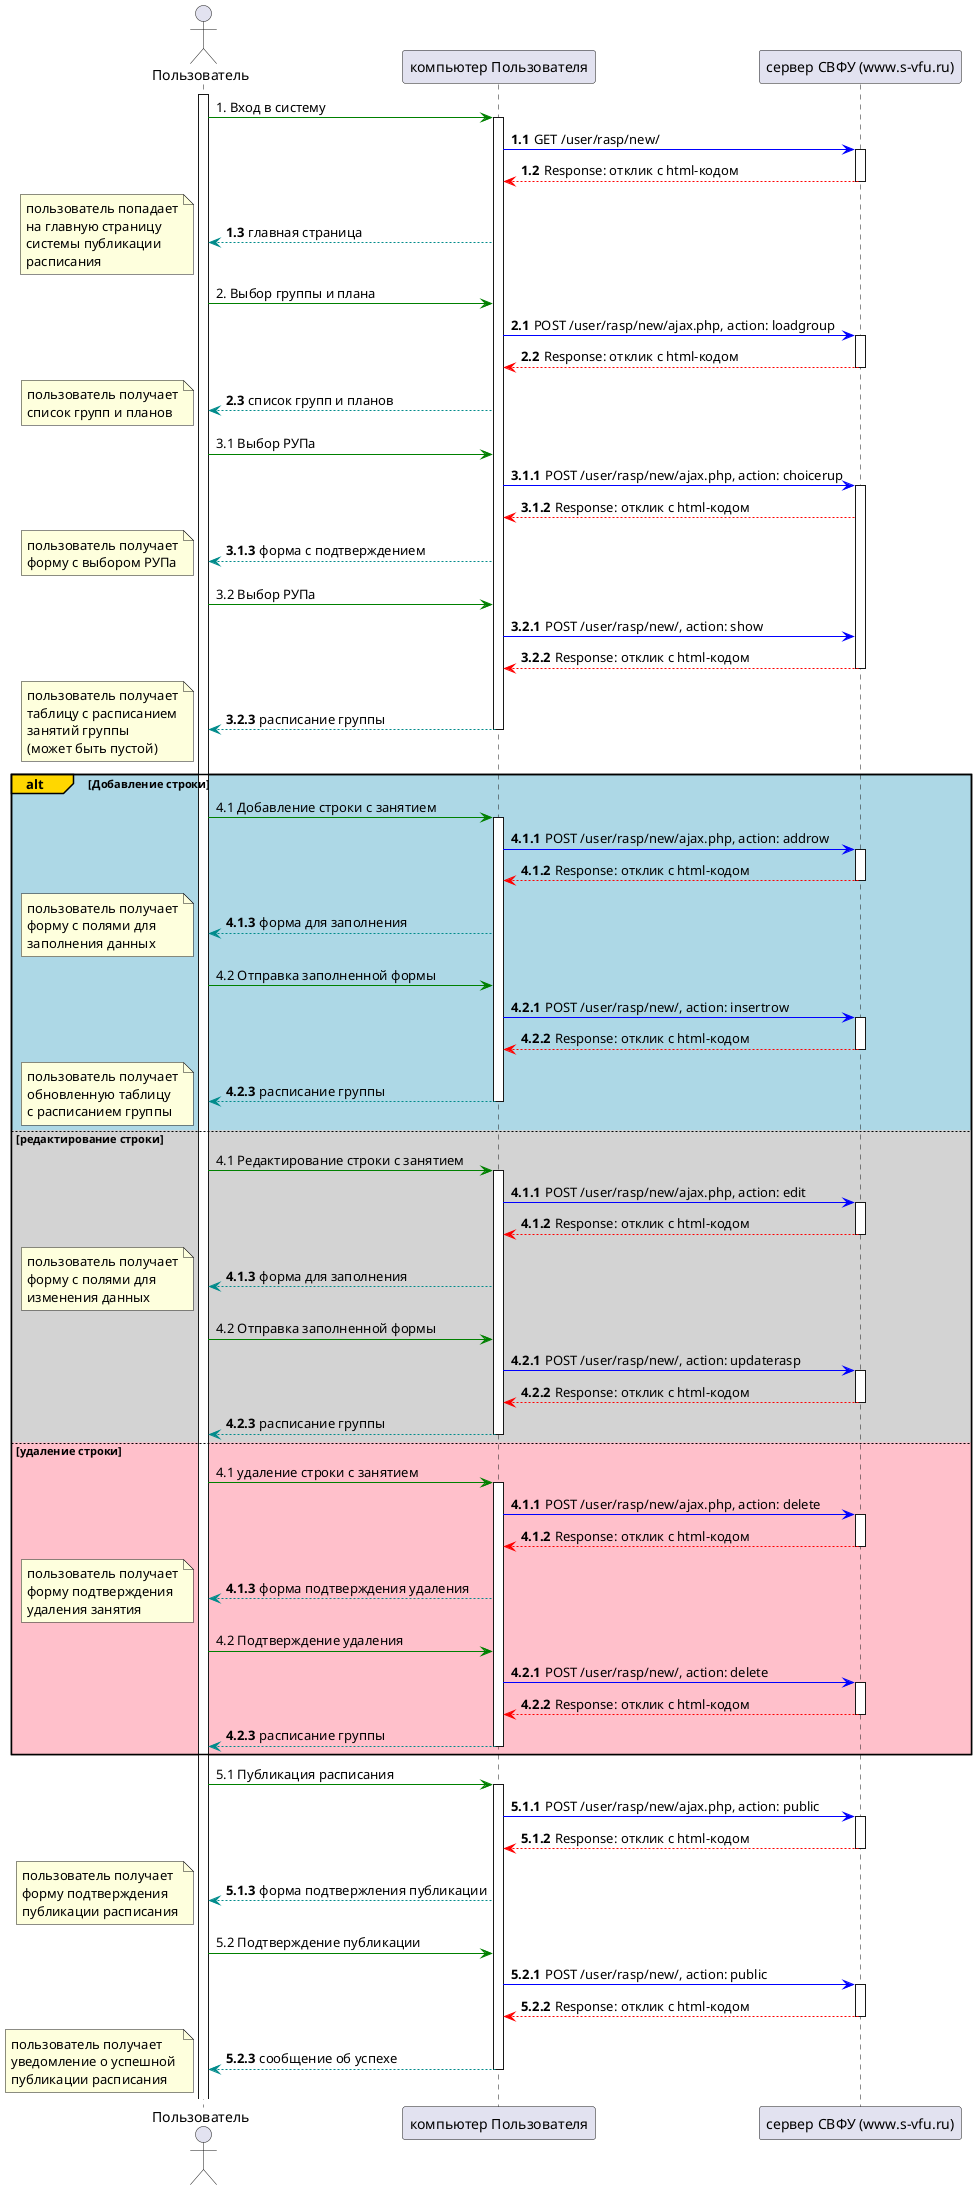 @startuml Exemple1
 


actor "Пользователь" as user
participant "компьютер Пользователя" as comp
participant "сервер СВФУ (www.s-vfu.ru)" as server


user++
user -[#green]> comp: 1. Вход в систему
    comp++
    autonumber 1.1
        comp -[#blue]> server: GET /user/rasp/new/
        server++
            server -[#red]-> comp: Response: отклик с html-кодом
        server--        
        comp -[#DarkCyan]-> user: главная страница 
        note left
            пользователь попадает
            на главную страницу 
            системы публикации
            расписания
        end note
    autonumber stop

user -[#green]> comp: 2. Выбор группы и плана
    autonumber 2.1
        comp -[#blue]> server: POST /user/rasp/new/ajax.php, action: loadgroup
        server++
            server -[#red]-> comp: Response: отклик с html-кодом
        server--
        comp -[#DarkCyan]-> user: список групп и планов 
        note left
            пользователь получает
            список групп и планов
        end note
    autonumber stop
    

user -[#green]> comp: 3.1 Выбор РУПа
    autonumber 3.1.1
        comp -[#blue]> server: POST /user/rasp/new/ajax.php, action: choicerup
        server++
            server -[#red]-> comp: Response: отклик с html-кодом
            comp -[#DarkCyan]-> user: форма с подтверждением
            note left
                пользователь получает
                форму с выбором РУПа
            end note
            autonumber stop
            user -[#green]> comp: 3.2 Выбор РУПа
            autonumber 3.2.1
            comp -[#blue]> server: POST /user/rasp/new/, action: show
            server -[#red]-> comp: Response: отклик с html-кодом
        server--
        comp -[#DarkCyan]-> user: расписание группы
        note left
            пользователь получает
            таблицу с расписанием
            занятий группы 
            (может быть пустой)
        end note
    autonumber stop
    comp--

alt#Gold #LightBlue Добавление строки
user -[#green]> comp: 4.1 Добавление строки с занятием
    autonumber 4.1.1
    comp++
        comp -[#blue]> server: POST /user/rasp/new/ajax.php, action: addrow
        server++
            server -[#red]-> comp: Response: отклик с html-кодом
        server--
        comp -[#DarkCyan]-> user: форма для заполнения
        note left
            пользователь получает
            форму с полями для
            заполнения данных
        end note
        autonumber stop
user -[#green]> comp: 4.2 Отправка заполненной формы
        autonumber 4.2.1
        comp -[#blue]> server: POST /user/rasp/new/, action: insertrow
        server++
            server -[#red]-> comp: Response: отклик с html-кодом
        server--
        comp -[#DarkCyan]-> user: расписание группы
        note left
            пользователь получает
            обновленную таблицу 
            с расписанием группы
        end note
    autonumber stop
    comp--

else #LightGrey редактирование строки
user -[#green]> comp: 4.1 Редактирование строки с занятием
    autonumber 4.1.1
    comp++
        comp -[#blue]> server: POST /user/rasp/new/ajax.php, action: edit
        server++
            server -[#red]-> comp: Response: отклик с html-кодом
        server--
        comp -[#DarkCyan]-> user: форма для заполнения
        note left
            пользователь получает
            форму с полями для
            изменения данных
        end note
        autonumber stop
        user -[#green]> comp: 4.2 Отправка заполненной формы
        autonumber 4.2.1
        comp -[#blue]> server: POST /user/rasp/new/, action: updaterasp
        server++
            server -[#red]-> comp: Response: отклик с html-кодом
        server--
        comp -[#DarkCyan]-> user: расписание группы
        
    autonumber stop
    comp--

else #Pink удаление строки
user -[#green]> comp: 4.1 удаление строки с занятием
    autonumber 4.1.1
    comp++
        comp -[#blue]> server: POST /user/rasp/new/ajax.php, action: delete
        server++
            server -[#red]-> comp: Response: отклик с html-кодом
        server--
        comp -[#DarkCyan]-> user: форма подтверждения удаления
        note left
            пользователь получает
            форму подтверждения
            удаления занятия
        end note
        autonumber stop
        user -[#green]> comp: 4.2 Подтверждение удаления
        autonumber 4.2.1
        comp -[#blue]> server: POST /user/rasp/new/, action: delete
        server++
            server -[#red]-> comp: Response: отклик с html-кодом
        server--
        comp -[#DarkCyan]-> user: расписание группы
        
    autonumber stop
    comp--
end

user -[#green]> comp: 5.1 Публикация расписания
    autonumber 5.1.1
    comp++
        comp -[#blue]> server: POST /user/rasp/new/ajax.php, action: public
        server++
            server -[#red]-> comp: Response: отклик с html-кодом
        server--
            comp -[#DarkCyan]-> user: форма подтвержления публикации
        note left
            пользователь получает
            форму подтверждения
            публикации расписания
        end note

        autonumber stop
        user -[#green]> comp: 5.2 Подтверждение публикации
        autonumber 5.2.1
        
        comp -[#blue]> server: POST /user/rasp/new/, action: public    
        server++
        server -[#red]-> comp: Response: отклик с html-кодом        
        server--
        comp -[#DarkCyan]-> user: сообщение об успехе
        note left
            пользователь получает
            уведомление о успешной 
            публикации расписания
        end note
      comp--  
    autonumber stop 
 
@enduml